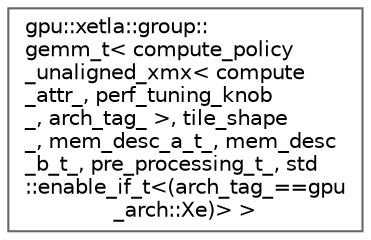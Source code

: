 digraph "Graphical Class Hierarchy"
{
 // LATEX_PDF_SIZE
  bgcolor="transparent";
  edge [fontname=Helvetica,fontsize=10,labelfontname=Helvetica,labelfontsize=10];
  node [fontname=Helvetica,fontsize=10,shape=box,height=0.2,width=0.4];
  rankdir="LR";
  Node0 [id="Node000000",label="gpu::xetla::group::\lgemm_t\< compute_policy\l_unaligned_xmx\< compute\l_attr_, perf_tuning_knob\l_, arch_tag_ \>, tile_shape\l_, mem_desc_a_t_, mem_desc\l_b_t_, pre_processing_t_, std\l::enable_if_t\<(arch_tag_==gpu\l_arch::Xe)\> \>",height=0.2,width=0.4,color="grey40", fillcolor="white", style="filled",URL="$classgpu_1_1xetla_1_1group_1_1gemm__t_3_01compute__policy__unaligned__xmx_3_01compute__attr___001f70dc8874f6d153a9abd6d3c8897351.html",tooltip="Is the gemm functor for unaligned input, Xe architecture and matrix engine."];
}
